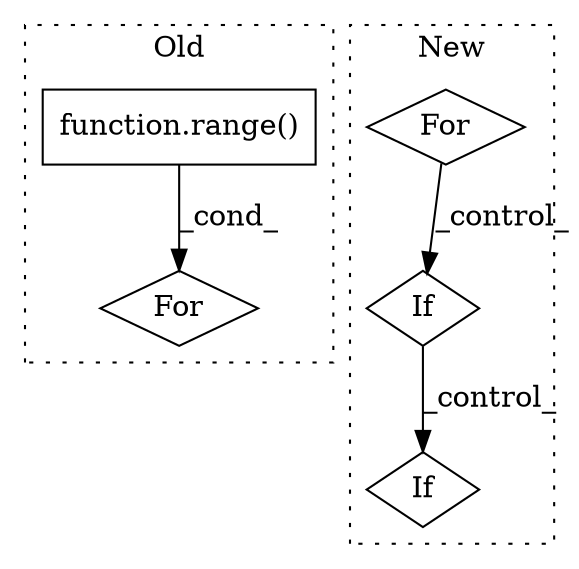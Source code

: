 digraph G {
subgraph cluster0 {
1 [label="function.range()" a="75" s="2095,2129" l="6,1" shape="box"];
5 [label="For" a="107" s="2086,2130" l="4,14" shape="diamond"];
label = "Old";
style="dotted";
}
subgraph cluster1 {
2 [label="If" a="96" s="3037,3055" l="0,18" shape="diamond"];
3 [label="For" a="107" s="2663,2707" l="4,14" shape="diamond"];
4 [label="If" a="96" s="2721,2741" l="3,18" shape="diamond"];
label = "New";
style="dotted";
}
1 -> 5 [label="_cond_"];
3 -> 4 [label="_control_"];
4 -> 2 [label="_control_"];
}